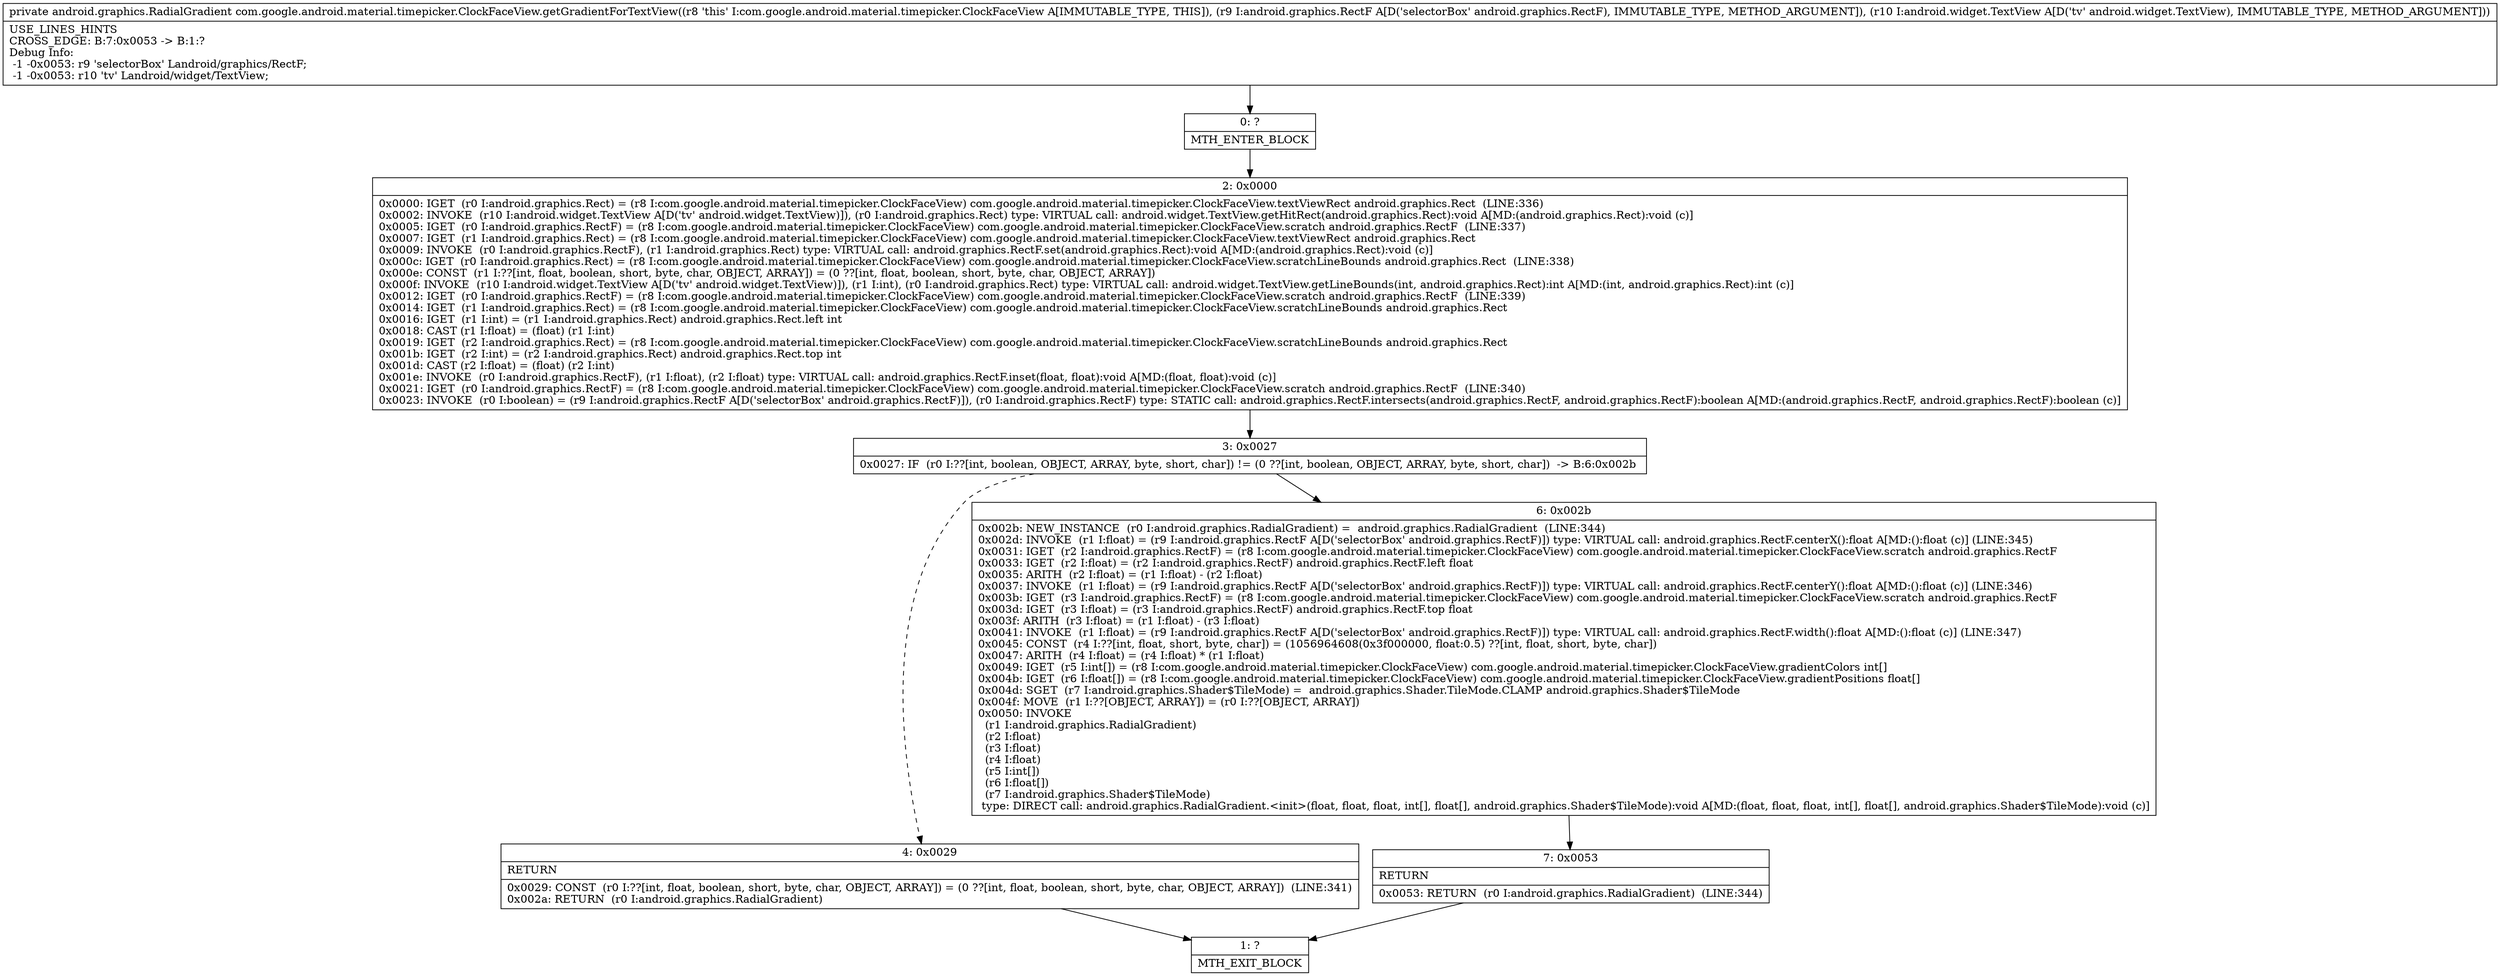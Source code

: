 digraph "CFG forcom.google.android.material.timepicker.ClockFaceView.getGradientForTextView(Landroid\/graphics\/RectF;Landroid\/widget\/TextView;)Landroid\/graphics\/RadialGradient;" {
Node_0 [shape=record,label="{0\:\ ?|MTH_ENTER_BLOCK\l}"];
Node_2 [shape=record,label="{2\:\ 0x0000|0x0000: IGET  (r0 I:android.graphics.Rect) = (r8 I:com.google.android.material.timepicker.ClockFaceView) com.google.android.material.timepicker.ClockFaceView.textViewRect android.graphics.Rect  (LINE:336)\l0x0002: INVOKE  (r10 I:android.widget.TextView A[D('tv' android.widget.TextView)]), (r0 I:android.graphics.Rect) type: VIRTUAL call: android.widget.TextView.getHitRect(android.graphics.Rect):void A[MD:(android.graphics.Rect):void (c)]\l0x0005: IGET  (r0 I:android.graphics.RectF) = (r8 I:com.google.android.material.timepicker.ClockFaceView) com.google.android.material.timepicker.ClockFaceView.scratch android.graphics.RectF  (LINE:337)\l0x0007: IGET  (r1 I:android.graphics.Rect) = (r8 I:com.google.android.material.timepicker.ClockFaceView) com.google.android.material.timepicker.ClockFaceView.textViewRect android.graphics.Rect \l0x0009: INVOKE  (r0 I:android.graphics.RectF), (r1 I:android.graphics.Rect) type: VIRTUAL call: android.graphics.RectF.set(android.graphics.Rect):void A[MD:(android.graphics.Rect):void (c)]\l0x000c: IGET  (r0 I:android.graphics.Rect) = (r8 I:com.google.android.material.timepicker.ClockFaceView) com.google.android.material.timepicker.ClockFaceView.scratchLineBounds android.graphics.Rect  (LINE:338)\l0x000e: CONST  (r1 I:??[int, float, boolean, short, byte, char, OBJECT, ARRAY]) = (0 ??[int, float, boolean, short, byte, char, OBJECT, ARRAY]) \l0x000f: INVOKE  (r10 I:android.widget.TextView A[D('tv' android.widget.TextView)]), (r1 I:int), (r0 I:android.graphics.Rect) type: VIRTUAL call: android.widget.TextView.getLineBounds(int, android.graphics.Rect):int A[MD:(int, android.graphics.Rect):int (c)]\l0x0012: IGET  (r0 I:android.graphics.RectF) = (r8 I:com.google.android.material.timepicker.ClockFaceView) com.google.android.material.timepicker.ClockFaceView.scratch android.graphics.RectF  (LINE:339)\l0x0014: IGET  (r1 I:android.graphics.Rect) = (r8 I:com.google.android.material.timepicker.ClockFaceView) com.google.android.material.timepicker.ClockFaceView.scratchLineBounds android.graphics.Rect \l0x0016: IGET  (r1 I:int) = (r1 I:android.graphics.Rect) android.graphics.Rect.left int \l0x0018: CAST (r1 I:float) = (float) (r1 I:int) \l0x0019: IGET  (r2 I:android.graphics.Rect) = (r8 I:com.google.android.material.timepicker.ClockFaceView) com.google.android.material.timepicker.ClockFaceView.scratchLineBounds android.graphics.Rect \l0x001b: IGET  (r2 I:int) = (r2 I:android.graphics.Rect) android.graphics.Rect.top int \l0x001d: CAST (r2 I:float) = (float) (r2 I:int) \l0x001e: INVOKE  (r0 I:android.graphics.RectF), (r1 I:float), (r2 I:float) type: VIRTUAL call: android.graphics.RectF.inset(float, float):void A[MD:(float, float):void (c)]\l0x0021: IGET  (r0 I:android.graphics.RectF) = (r8 I:com.google.android.material.timepicker.ClockFaceView) com.google.android.material.timepicker.ClockFaceView.scratch android.graphics.RectF  (LINE:340)\l0x0023: INVOKE  (r0 I:boolean) = (r9 I:android.graphics.RectF A[D('selectorBox' android.graphics.RectF)]), (r0 I:android.graphics.RectF) type: STATIC call: android.graphics.RectF.intersects(android.graphics.RectF, android.graphics.RectF):boolean A[MD:(android.graphics.RectF, android.graphics.RectF):boolean (c)]\l}"];
Node_3 [shape=record,label="{3\:\ 0x0027|0x0027: IF  (r0 I:??[int, boolean, OBJECT, ARRAY, byte, short, char]) != (0 ??[int, boolean, OBJECT, ARRAY, byte, short, char])  \-\> B:6:0x002b \l}"];
Node_4 [shape=record,label="{4\:\ 0x0029|RETURN\l|0x0029: CONST  (r0 I:??[int, float, boolean, short, byte, char, OBJECT, ARRAY]) = (0 ??[int, float, boolean, short, byte, char, OBJECT, ARRAY])  (LINE:341)\l0x002a: RETURN  (r0 I:android.graphics.RadialGradient) \l}"];
Node_1 [shape=record,label="{1\:\ ?|MTH_EXIT_BLOCK\l}"];
Node_6 [shape=record,label="{6\:\ 0x002b|0x002b: NEW_INSTANCE  (r0 I:android.graphics.RadialGradient) =  android.graphics.RadialGradient  (LINE:344)\l0x002d: INVOKE  (r1 I:float) = (r9 I:android.graphics.RectF A[D('selectorBox' android.graphics.RectF)]) type: VIRTUAL call: android.graphics.RectF.centerX():float A[MD:():float (c)] (LINE:345)\l0x0031: IGET  (r2 I:android.graphics.RectF) = (r8 I:com.google.android.material.timepicker.ClockFaceView) com.google.android.material.timepicker.ClockFaceView.scratch android.graphics.RectF \l0x0033: IGET  (r2 I:float) = (r2 I:android.graphics.RectF) android.graphics.RectF.left float \l0x0035: ARITH  (r2 I:float) = (r1 I:float) \- (r2 I:float) \l0x0037: INVOKE  (r1 I:float) = (r9 I:android.graphics.RectF A[D('selectorBox' android.graphics.RectF)]) type: VIRTUAL call: android.graphics.RectF.centerY():float A[MD:():float (c)] (LINE:346)\l0x003b: IGET  (r3 I:android.graphics.RectF) = (r8 I:com.google.android.material.timepicker.ClockFaceView) com.google.android.material.timepicker.ClockFaceView.scratch android.graphics.RectF \l0x003d: IGET  (r3 I:float) = (r3 I:android.graphics.RectF) android.graphics.RectF.top float \l0x003f: ARITH  (r3 I:float) = (r1 I:float) \- (r3 I:float) \l0x0041: INVOKE  (r1 I:float) = (r9 I:android.graphics.RectF A[D('selectorBox' android.graphics.RectF)]) type: VIRTUAL call: android.graphics.RectF.width():float A[MD:():float (c)] (LINE:347)\l0x0045: CONST  (r4 I:??[int, float, short, byte, char]) = (1056964608(0x3f000000, float:0.5) ??[int, float, short, byte, char]) \l0x0047: ARITH  (r4 I:float) = (r4 I:float) * (r1 I:float) \l0x0049: IGET  (r5 I:int[]) = (r8 I:com.google.android.material.timepicker.ClockFaceView) com.google.android.material.timepicker.ClockFaceView.gradientColors int[] \l0x004b: IGET  (r6 I:float[]) = (r8 I:com.google.android.material.timepicker.ClockFaceView) com.google.android.material.timepicker.ClockFaceView.gradientPositions float[] \l0x004d: SGET  (r7 I:android.graphics.Shader$TileMode) =  android.graphics.Shader.TileMode.CLAMP android.graphics.Shader$TileMode \l0x004f: MOVE  (r1 I:??[OBJECT, ARRAY]) = (r0 I:??[OBJECT, ARRAY]) \l0x0050: INVOKE  \l  (r1 I:android.graphics.RadialGradient)\l  (r2 I:float)\l  (r3 I:float)\l  (r4 I:float)\l  (r5 I:int[])\l  (r6 I:float[])\l  (r7 I:android.graphics.Shader$TileMode)\l type: DIRECT call: android.graphics.RadialGradient.\<init\>(float, float, float, int[], float[], android.graphics.Shader$TileMode):void A[MD:(float, float, float, int[], float[], android.graphics.Shader$TileMode):void (c)]\l}"];
Node_7 [shape=record,label="{7\:\ 0x0053|RETURN\l|0x0053: RETURN  (r0 I:android.graphics.RadialGradient)  (LINE:344)\l}"];
MethodNode[shape=record,label="{private android.graphics.RadialGradient com.google.android.material.timepicker.ClockFaceView.getGradientForTextView((r8 'this' I:com.google.android.material.timepicker.ClockFaceView A[IMMUTABLE_TYPE, THIS]), (r9 I:android.graphics.RectF A[D('selectorBox' android.graphics.RectF), IMMUTABLE_TYPE, METHOD_ARGUMENT]), (r10 I:android.widget.TextView A[D('tv' android.widget.TextView), IMMUTABLE_TYPE, METHOD_ARGUMENT]))  | USE_LINES_HINTS\lCROSS_EDGE: B:7:0x0053 \-\> B:1:?\lDebug Info:\l  \-1 \-0x0053: r9 'selectorBox' Landroid\/graphics\/RectF;\l  \-1 \-0x0053: r10 'tv' Landroid\/widget\/TextView;\l}"];
MethodNode -> Node_0;Node_0 -> Node_2;
Node_2 -> Node_3;
Node_3 -> Node_4[style=dashed];
Node_3 -> Node_6;
Node_4 -> Node_1;
Node_6 -> Node_7;
Node_7 -> Node_1;
}


